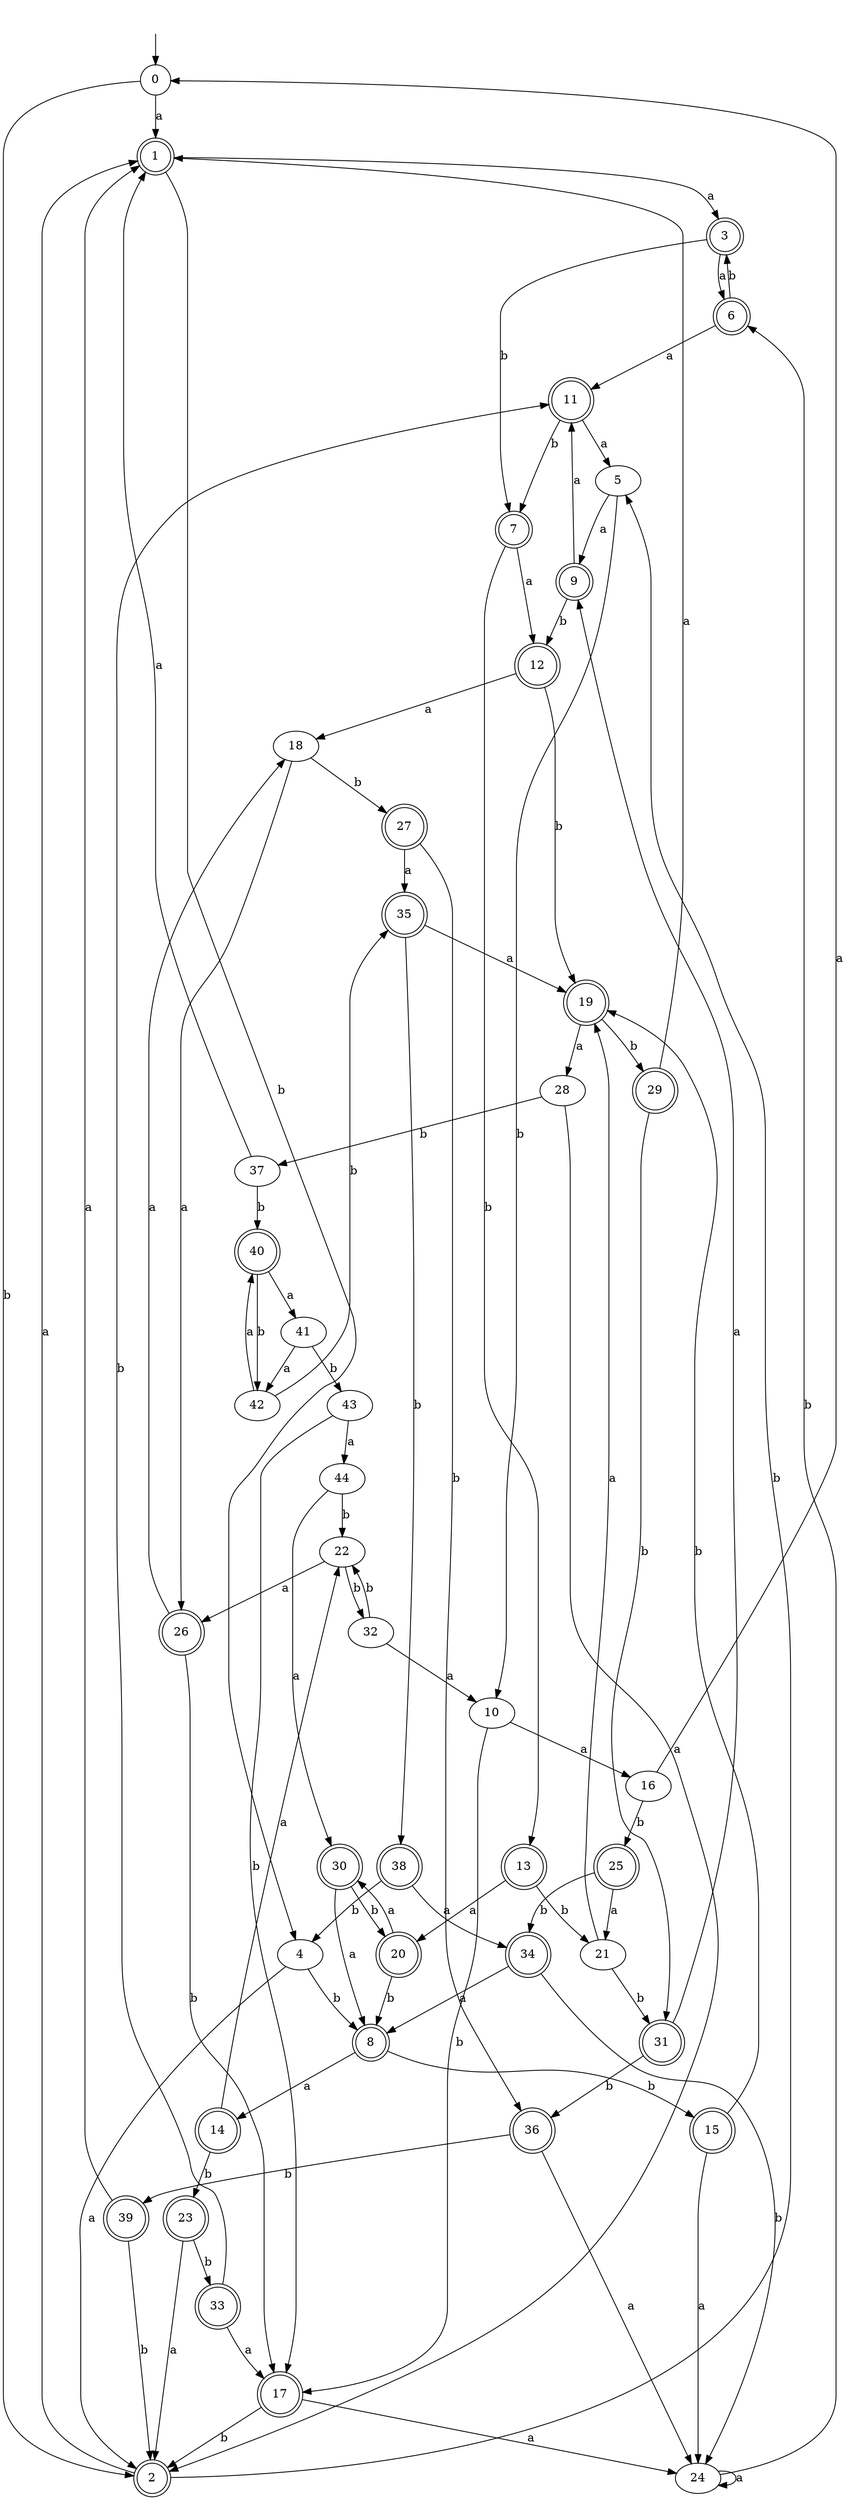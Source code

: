 digraph RandomDFA {
  __start0 [label="", shape=none];
  __start0 -> 0 [label=""];
  0 [shape=circle]
  0 -> 1 [label="a"]
  0 -> 2 [label="b"]
  1 [shape=doublecircle]
  1 -> 3 [label="a"]
  1 -> 4 [label="b"]
  2 [shape=doublecircle]
  2 -> 1 [label="a"]
  2 -> 5 [label="b"]
  3 [shape=doublecircle]
  3 -> 6 [label="a"]
  3 -> 7 [label="b"]
  4
  4 -> 2 [label="a"]
  4 -> 8 [label="b"]
  5
  5 -> 9 [label="a"]
  5 -> 10 [label="b"]
  6 [shape=doublecircle]
  6 -> 11 [label="a"]
  6 -> 3 [label="b"]
  7 [shape=doublecircle]
  7 -> 12 [label="a"]
  7 -> 13 [label="b"]
  8 [shape=doublecircle]
  8 -> 14 [label="a"]
  8 -> 15 [label="b"]
  9 [shape=doublecircle]
  9 -> 11 [label="a"]
  9 -> 12 [label="b"]
  10
  10 -> 16 [label="a"]
  10 -> 17 [label="b"]
  11 [shape=doublecircle]
  11 -> 5 [label="a"]
  11 -> 7 [label="b"]
  12 [shape=doublecircle]
  12 -> 18 [label="a"]
  12 -> 19 [label="b"]
  13 [shape=doublecircle]
  13 -> 20 [label="a"]
  13 -> 21 [label="b"]
  14 [shape=doublecircle]
  14 -> 22 [label="a"]
  14 -> 23 [label="b"]
  15 [shape=doublecircle]
  15 -> 24 [label="a"]
  15 -> 19 [label="b"]
  16
  16 -> 0 [label="a"]
  16 -> 25 [label="b"]
  17 [shape=doublecircle]
  17 -> 24 [label="a"]
  17 -> 2 [label="b"]
  18
  18 -> 26 [label="a"]
  18 -> 27 [label="b"]
  19 [shape=doublecircle]
  19 -> 28 [label="a"]
  19 -> 29 [label="b"]
  20 [shape=doublecircle]
  20 -> 30 [label="a"]
  20 -> 8 [label="b"]
  21
  21 -> 19 [label="a"]
  21 -> 31 [label="b"]
  22
  22 -> 26 [label="a"]
  22 -> 32 [label="b"]
  23 [shape=doublecircle]
  23 -> 2 [label="a"]
  23 -> 33 [label="b"]
  24
  24 -> 24 [label="a"]
  24 -> 6 [label="b"]
  25 [shape=doublecircle]
  25 -> 21 [label="a"]
  25 -> 34 [label="b"]
  26 [shape=doublecircle]
  26 -> 18 [label="a"]
  26 -> 17 [label="b"]
  27 [shape=doublecircle]
  27 -> 35 [label="a"]
  27 -> 36 [label="b"]
  28
  28 -> 2 [label="a"]
  28 -> 37 [label="b"]
  29 [shape=doublecircle]
  29 -> 1 [label="a"]
  29 -> 31 [label="b"]
  30 [shape=doublecircle]
  30 -> 8 [label="a"]
  30 -> 20 [label="b"]
  31 [shape=doublecircle]
  31 -> 9 [label="a"]
  31 -> 36 [label="b"]
  32
  32 -> 10 [label="a"]
  32 -> 22 [label="b"]
  33 [shape=doublecircle]
  33 -> 17 [label="a"]
  33 -> 11 [label="b"]
  34 [shape=doublecircle]
  34 -> 8 [label="a"]
  34 -> 24 [label="b"]
  35 [shape=doublecircle]
  35 -> 19 [label="a"]
  35 -> 38 [label="b"]
  36 [shape=doublecircle]
  36 -> 24 [label="a"]
  36 -> 39 [label="b"]
  37
  37 -> 1 [label="a"]
  37 -> 40 [label="b"]
  38 [shape=doublecircle]
  38 -> 34 [label="a"]
  38 -> 4 [label="b"]
  39 [shape=doublecircle]
  39 -> 1 [label="a"]
  39 -> 2 [label="b"]
  40 [shape=doublecircle]
  40 -> 41 [label="a"]
  40 -> 42 [label="b"]
  41
  41 -> 42 [label="a"]
  41 -> 43 [label="b"]
  42
  42 -> 40 [label="a"]
  42 -> 35 [label="b"]
  43
  43 -> 44 [label="a"]
  43 -> 17 [label="b"]
  44
  44 -> 30 [label="a"]
  44 -> 22 [label="b"]
}
